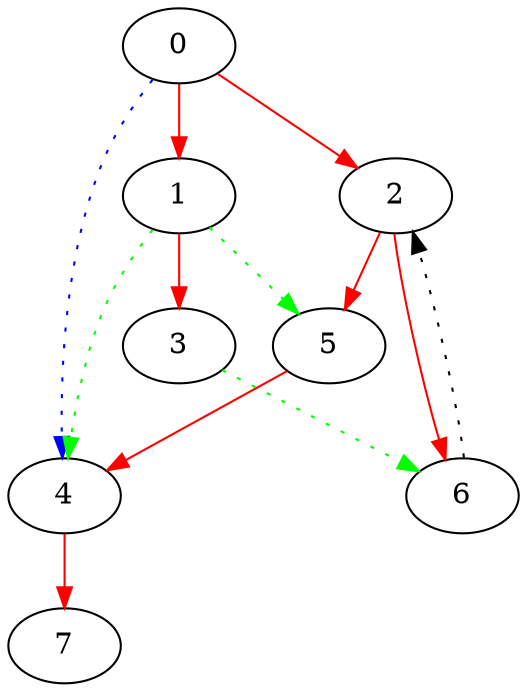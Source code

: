 digraph one {
0 -> 2 [color=red];0 -> 1 [color=red];0 -> 4 [color=blue][style=dotted];1 -> 4 [color=green][style=dotted] ;1 -> 3 [color=red];1 -> 5 [color=green][style=dotted] ;2 -> 5 [color=red];2 -> 6 [color=red];3 -> 6 [color=green][style=dotted] ;4 -> 7 [color=red];5 -> 4 [color=red];6 -> 2 [color=black][style=dotted]; }